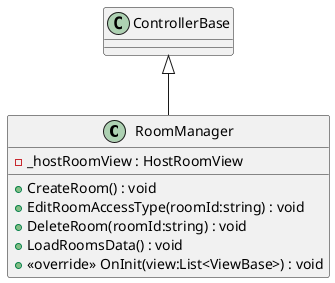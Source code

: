 @startuml
class RoomManager {
    - _hostRoomView : HostRoomView
    + CreateRoom() : void
    + EditRoomAccessType(roomId:string) : void
    + DeleteRoom(roomId:string) : void
    + LoadRoomsData() : void
    + <<override>> OnInit(view:List<ViewBase>) : void
}
ControllerBase <|-- RoomManager
@enduml
